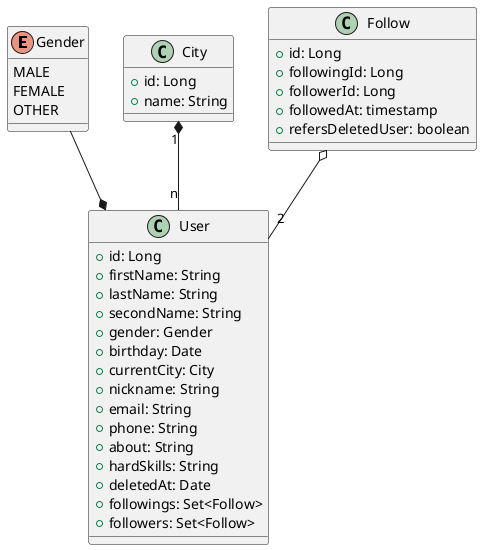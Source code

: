 @startuml
enum Gender {
    MALE
    FEMALE
    OTHER
}

class City {
    +id: Long
    +name: String
}

class User {
    +id: Long
    +firstName: String
    +lastName: String
    +secondName: String
    +gender: Gender
    +birthday: Date
    +currentCity: City
    +nickname: String
    +email: String
    +phone: String
    +about: String
    +hardSkills: String
    +deletedAt: Date
    +followings: Set<Follow>
    +followers: Set<Follow>
}

class Follow {
    +id: Long
    +followingId: Long
    +followerId: Long
    +followedAt: timestamp
    +refersDeletedUser: boolean
}

City "1" *-- "n" User
Gender --* User
Follow o-- "2" User

@enduml